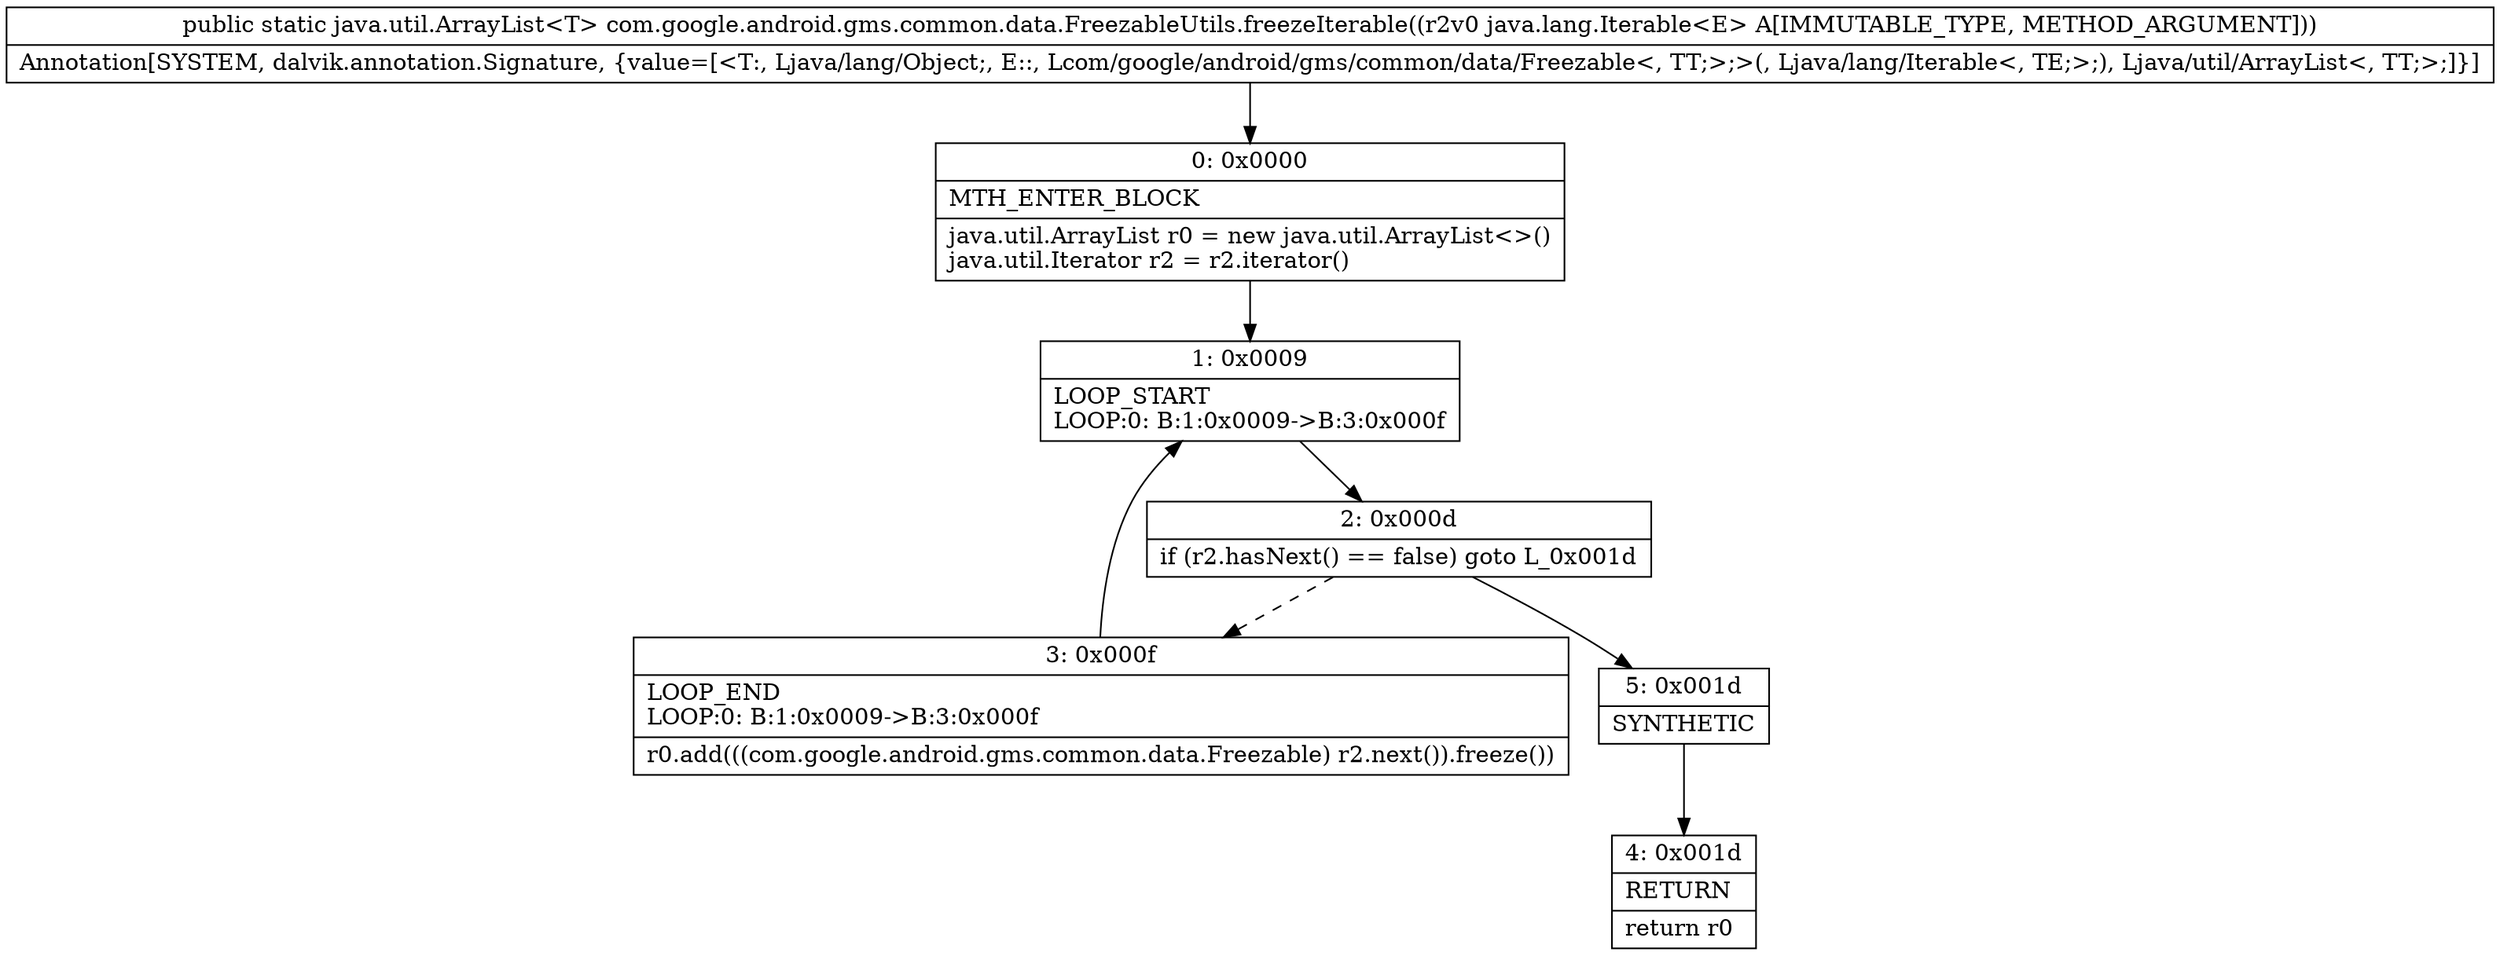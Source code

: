 digraph "CFG forcom.google.android.gms.common.data.FreezableUtils.freezeIterable(Ljava\/lang\/Iterable;)Ljava\/util\/ArrayList;" {
Node_0 [shape=record,label="{0\:\ 0x0000|MTH_ENTER_BLOCK\l|java.util.ArrayList r0 = new java.util.ArrayList\<\>()\ljava.util.Iterator r2 = r2.iterator()\l}"];
Node_1 [shape=record,label="{1\:\ 0x0009|LOOP_START\lLOOP:0: B:1:0x0009\-\>B:3:0x000f\l}"];
Node_2 [shape=record,label="{2\:\ 0x000d|if (r2.hasNext() == false) goto L_0x001d\l}"];
Node_3 [shape=record,label="{3\:\ 0x000f|LOOP_END\lLOOP:0: B:1:0x0009\-\>B:3:0x000f\l|r0.add(((com.google.android.gms.common.data.Freezable) r2.next()).freeze())\l}"];
Node_4 [shape=record,label="{4\:\ 0x001d|RETURN\l|return r0\l}"];
Node_5 [shape=record,label="{5\:\ 0x001d|SYNTHETIC\l}"];
MethodNode[shape=record,label="{public static java.util.ArrayList\<T\> com.google.android.gms.common.data.FreezableUtils.freezeIterable((r2v0 java.lang.Iterable\<E\> A[IMMUTABLE_TYPE, METHOD_ARGUMENT]))  | Annotation[SYSTEM, dalvik.annotation.Signature, \{value=[\<T:, Ljava\/lang\/Object;, E::, Lcom\/google\/android\/gms\/common\/data\/Freezable\<, TT;\>;\>(, Ljava\/lang\/Iterable\<, TE;\>;), Ljava\/util\/ArrayList\<, TT;\>;]\}]\l}"];
MethodNode -> Node_0;
Node_0 -> Node_1;
Node_1 -> Node_2;
Node_2 -> Node_3[style=dashed];
Node_2 -> Node_5;
Node_3 -> Node_1;
Node_5 -> Node_4;
}

